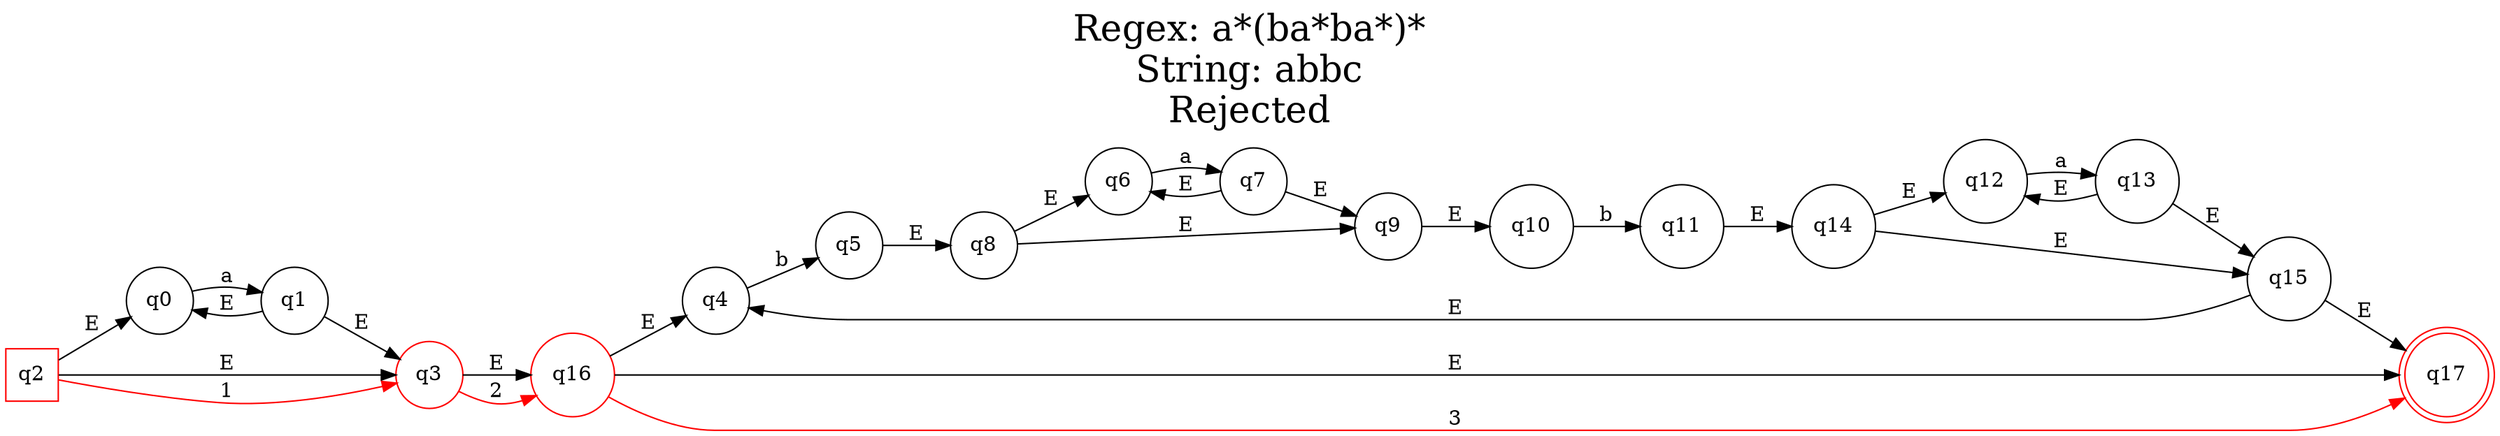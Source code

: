 digraph nfa {
rankdir=LR;
node [shape=circle];
q0->q1 [label=a];
q2->q0 [label=E];
q2->q3 [label=E];
q1->q0 [label=E];
q1->q3 [label=E];
q4->q5 [label=b];
q6->q7 [label=a];
q8->q6 [label=E];
q8->q9 [label=E];
q7->q6 [label=E];
q7->q9 [label=E];
q10->q11 [label=b];
q12->q13 [label=a];
q14->q12 [label=E];
q14->q15 [label=E];
q13->q12 [label=E];
q13->q15 [label=E];
q5->q8 [label=E];
q9->q10 [label=E];
q11->q14 [label=E];
q16->q4 [label=E];
q16->q17 [label=E];
q15->q4 [label=E];
q15->q17 [label=E];
q3->q16 [label=E];
q2 [shape=square];
q17 [shape=doublecircle];
q2 [color=red];
q3 [color=red];
q16 [color=red];
q17 [color=red];
q2->q3 [label="1",color=red];
q3->q16 [label="2",color=red];
q16->q17 [label="3",color=red];
label="Regex: a*(ba*ba*)*
String: abbc
Rejected";
fontsize=25;
labelloc=t;
}